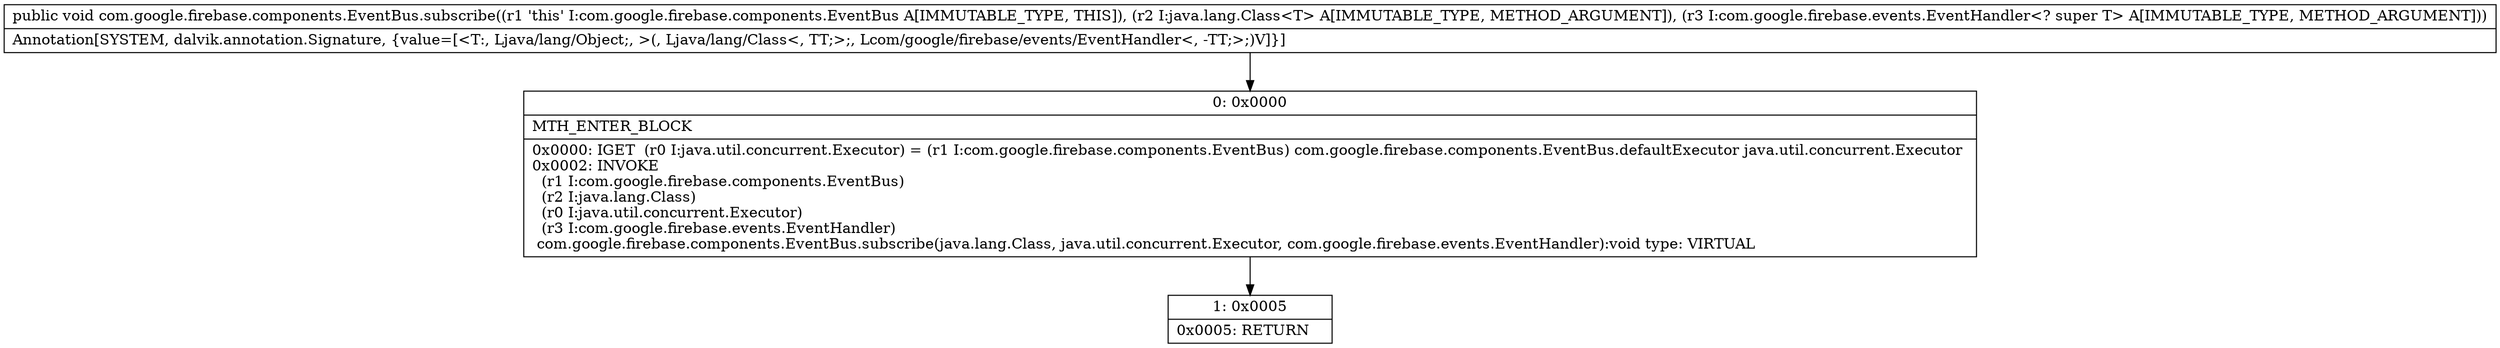 digraph "CFG forcom.google.firebase.components.EventBus.subscribe(Ljava\/lang\/Class;Lcom\/google\/firebase\/events\/EventHandler;)V" {
Node_0 [shape=record,label="{0\:\ 0x0000|MTH_ENTER_BLOCK\l|0x0000: IGET  (r0 I:java.util.concurrent.Executor) = (r1 I:com.google.firebase.components.EventBus) com.google.firebase.components.EventBus.defaultExecutor java.util.concurrent.Executor \l0x0002: INVOKE  \l  (r1 I:com.google.firebase.components.EventBus)\l  (r2 I:java.lang.Class)\l  (r0 I:java.util.concurrent.Executor)\l  (r3 I:com.google.firebase.events.EventHandler)\l com.google.firebase.components.EventBus.subscribe(java.lang.Class, java.util.concurrent.Executor, com.google.firebase.events.EventHandler):void type: VIRTUAL \l}"];
Node_1 [shape=record,label="{1\:\ 0x0005|0x0005: RETURN   \l}"];
MethodNode[shape=record,label="{public void com.google.firebase.components.EventBus.subscribe((r1 'this' I:com.google.firebase.components.EventBus A[IMMUTABLE_TYPE, THIS]), (r2 I:java.lang.Class\<T\> A[IMMUTABLE_TYPE, METHOD_ARGUMENT]), (r3 I:com.google.firebase.events.EventHandler\<? super T\> A[IMMUTABLE_TYPE, METHOD_ARGUMENT]))  | Annotation[SYSTEM, dalvik.annotation.Signature, \{value=[\<T:, Ljava\/lang\/Object;, \>(, Ljava\/lang\/Class\<, TT;\>;, Lcom\/google\/firebase\/events\/EventHandler\<, \-TT;\>;)V]\}]\l}"];
MethodNode -> Node_0;
Node_0 -> Node_1;
}

